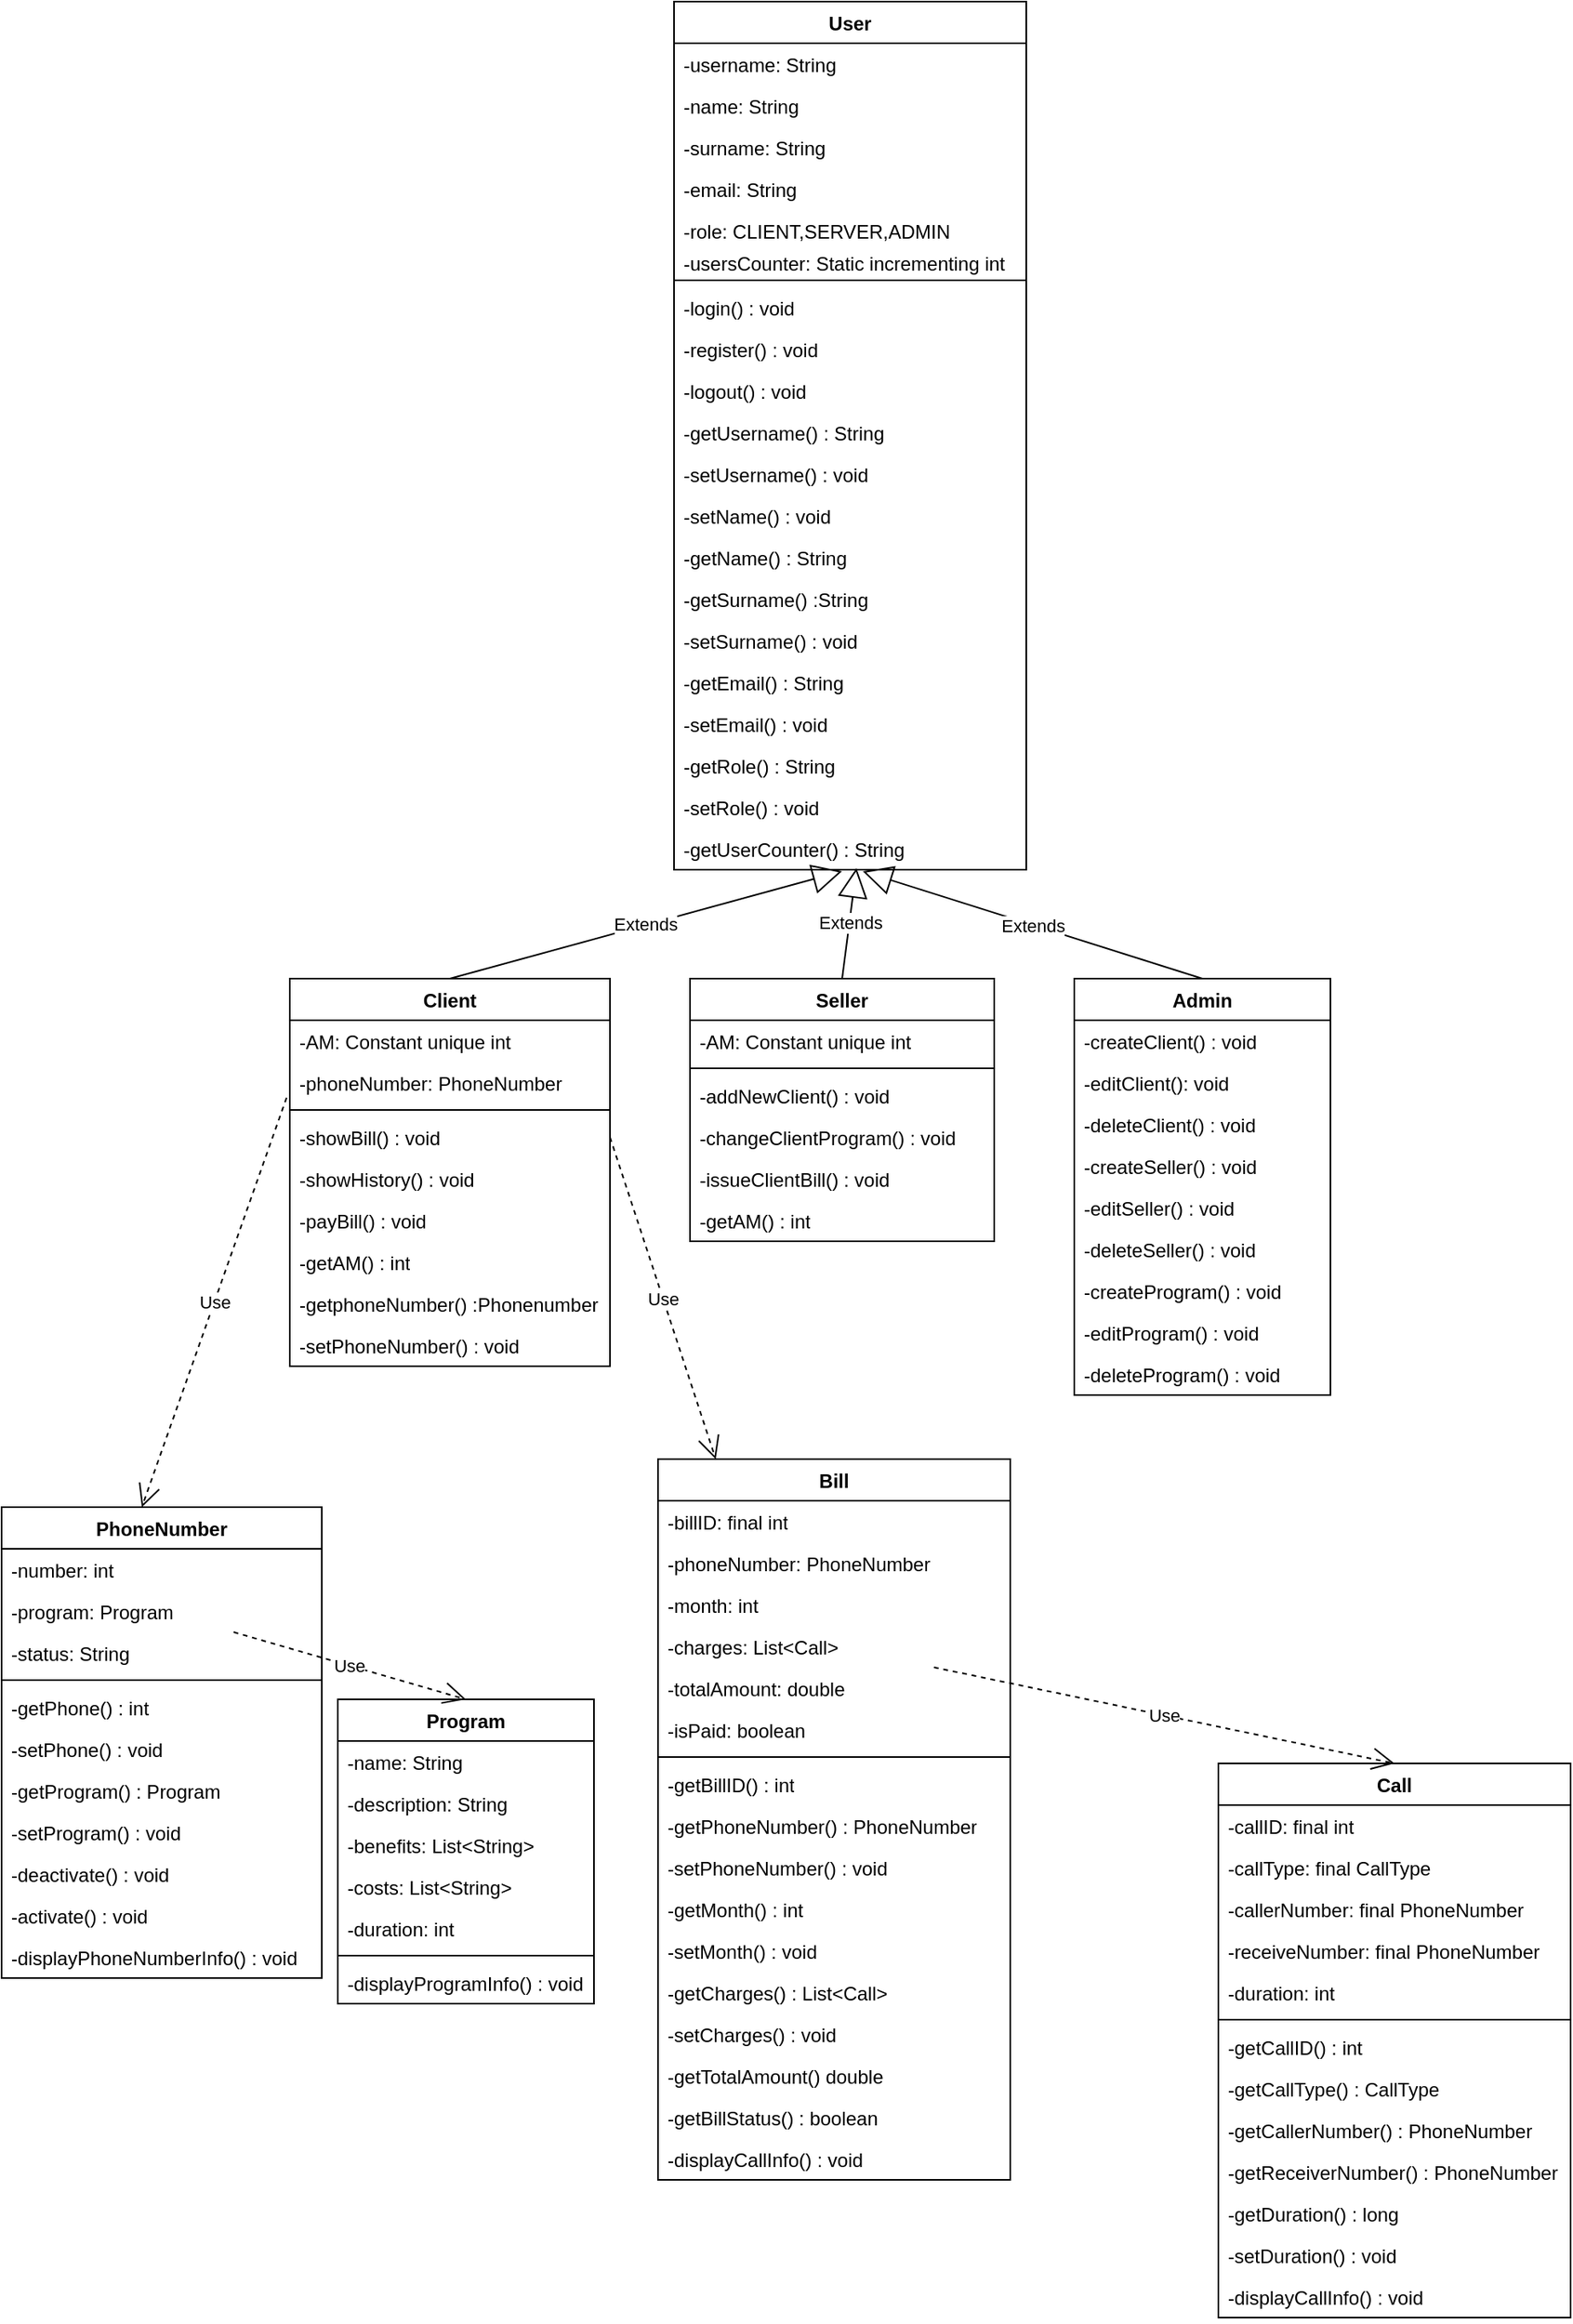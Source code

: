 <mxfile version="24.2.8" type="device">
  <diagram name="Page-1" id="w2Y6nHCrP-Rb7ZuRkR4-">
    <mxGraphModel dx="3059" dy="995" grid="1" gridSize="10" guides="1" tooltips="1" connect="1" arrows="1" fold="1" page="1" pageScale="1" pageWidth="827" pageHeight="1169" math="0" shadow="0">
      <root>
        <mxCell id="0" />
        <mxCell id="1" parent="0" />
        <mxCell id="6Tl3ocleixHb2jHPdsGk-1" value="User" style="swimlane;fontStyle=1;align=center;verticalAlign=top;childLayout=stackLayout;horizontal=1;startSize=26;horizontalStack=0;resizeParent=1;resizeParentMax=0;resizeLast=0;collapsible=1;marginBottom=0;whiteSpace=wrap;html=1;" parent="1" vertex="1">
          <mxGeometry x="110" y="60" width="220" height="542" as="geometry" />
        </mxCell>
        <mxCell id="6Tl3ocleixHb2jHPdsGk-6" value="-username: String" style="text;strokeColor=none;fillColor=none;align=left;verticalAlign=top;spacingLeft=4;spacingRight=4;overflow=hidden;rotatable=0;points=[[0,0.5],[1,0.5]];portConstraint=eastwest;whiteSpace=wrap;html=1;" parent="6Tl3ocleixHb2jHPdsGk-1" vertex="1">
          <mxGeometry y="26" width="220" height="26" as="geometry" />
        </mxCell>
        <mxCell id="6Tl3ocleixHb2jHPdsGk-5" value="-name: String&lt;span style=&quot;white-space: pre;&quot;&gt;&#x9;&lt;/span&gt;" style="text;strokeColor=none;fillColor=none;align=left;verticalAlign=top;spacingLeft=4;spacingRight=4;overflow=hidden;rotatable=0;points=[[0,0.5],[1,0.5]];portConstraint=eastwest;whiteSpace=wrap;html=1;" parent="6Tl3ocleixHb2jHPdsGk-1" vertex="1">
          <mxGeometry y="52" width="220" height="26" as="geometry" />
        </mxCell>
        <mxCell id="6Tl3ocleixHb2jHPdsGk-9" value="-surname: String" style="text;strokeColor=none;fillColor=none;align=left;verticalAlign=top;spacingLeft=4;spacingRight=4;overflow=hidden;rotatable=0;points=[[0,0.5],[1,0.5]];portConstraint=eastwest;whiteSpace=wrap;html=1;" parent="6Tl3ocleixHb2jHPdsGk-1" vertex="1">
          <mxGeometry y="78" width="220" height="26" as="geometry" />
        </mxCell>
        <mxCell id="6Tl3ocleixHb2jHPdsGk-8" value="-email: String" style="text;strokeColor=none;fillColor=none;align=left;verticalAlign=top;spacingLeft=4;spacingRight=4;overflow=hidden;rotatable=0;points=[[0,0.5],[1,0.5]];portConstraint=eastwest;whiteSpace=wrap;html=1;" parent="6Tl3ocleixHb2jHPdsGk-1" vertex="1">
          <mxGeometry y="104" width="220" height="26" as="geometry" />
        </mxCell>
        <mxCell id="6Tl3ocleixHb2jHPdsGk-10" value="-role: CLIENT,SERVER,ADMIN" style="text;strokeColor=none;fillColor=none;align=left;verticalAlign=top;spacingLeft=4;spacingRight=4;overflow=hidden;rotatable=0;points=[[0,0.5],[1,0.5]];portConstraint=eastwest;whiteSpace=wrap;html=1;" parent="6Tl3ocleixHb2jHPdsGk-1" vertex="1">
          <mxGeometry y="130" width="220" height="20" as="geometry" />
        </mxCell>
        <mxCell id="6Tl3ocleixHb2jHPdsGk-7" value="-usersCounter: Static incrementing int" style="text;strokeColor=none;fillColor=none;align=left;verticalAlign=top;spacingLeft=4;spacingRight=4;overflow=hidden;rotatable=0;points=[[0,0.5],[1,0.5]];portConstraint=eastwest;whiteSpace=wrap;html=1;" parent="6Tl3ocleixHb2jHPdsGk-1" vertex="1">
          <mxGeometry y="150" width="220" height="20" as="geometry" />
        </mxCell>
        <mxCell id="6Tl3ocleixHb2jHPdsGk-3" value="" style="line;strokeWidth=1;fillColor=none;align=left;verticalAlign=middle;spacingTop=-1;spacingLeft=3;spacingRight=3;rotatable=0;labelPosition=right;points=[];portConstraint=eastwest;strokeColor=inherit;" parent="6Tl3ocleixHb2jHPdsGk-1" vertex="1">
          <mxGeometry y="170" width="220" height="8" as="geometry" />
        </mxCell>
        <mxCell id="6Tl3ocleixHb2jHPdsGk-4" value="-login() : void" style="text;strokeColor=none;fillColor=none;align=left;verticalAlign=top;spacingLeft=4;spacingRight=4;overflow=hidden;rotatable=0;points=[[0,0.5],[1,0.5]];portConstraint=eastwest;whiteSpace=wrap;html=1;" parent="6Tl3ocleixHb2jHPdsGk-1" vertex="1">
          <mxGeometry y="178" width="220" height="26" as="geometry" />
        </mxCell>
        <mxCell id="6Tl3ocleixHb2jHPdsGk-11" value="-register() : void" style="text;strokeColor=none;fillColor=none;align=left;verticalAlign=top;spacingLeft=4;spacingRight=4;overflow=hidden;rotatable=0;points=[[0,0.5],[1,0.5]];portConstraint=eastwest;whiteSpace=wrap;html=1;" parent="6Tl3ocleixHb2jHPdsGk-1" vertex="1">
          <mxGeometry y="204" width="220" height="26" as="geometry" />
        </mxCell>
        <mxCell id="6Tl3ocleixHb2jHPdsGk-14" value="-logout()&amp;nbsp;: void" style="text;strokeColor=none;fillColor=none;align=left;verticalAlign=top;spacingLeft=4;spacingRight=4;overflow=hidden;rotatable=0;points=[[0,0.5],[1,0.5]];portConstraint=eastwest;whiteSpace=wrap;html=1;" parent="6Tl3ocleixHb2jHPdsGk-1" vertex="1">
          <mxGeometry y="230" width="220" height="26" as="geometry" />
        </mxCell>
        <mxCell id="6Tl3ocleixHb2jHPdsGk-15" value="-getUsername() : String" style="text;strokeColor=none;fillColor=none;align=left;verticalAlign=top;spacingLeft=4;spacingRight=4;overflow=hidden;rotatable=0;points=[[0,0.5],[1,0.5]];portConstraint=eastwest;whiteSpace=wrap;html=1;" parent="6Tl3ocleixHb2jHPdsGk-1" vertex="1">
          <mxGeometry y="256" width="220" height="26" as="geometry" />
        </mxCell>
        <mxCell id="6Tl3ocleixHb2jHPdsGk-20" value="-setUsername()&amp;nbsp;: void" style="text;strokeColor=none;fillColor=none;align=left;verticalAlign=top;spacingLeft=4;spacingRight=4;overflow=hidden;rotatable=0;points=[[0,0.5],[1,0.5]];portConstraint=eastwest;whiteSpace=wrap;html=1;" parent="6Tl3ocleixHb2jHPdsGk-1" vertex="1">
          <mxGeometry y="282" width="220" height="26" as="geometry" />
        </mxCell>
        <mxCell id="6Tl3ocleixHb2jHPdsGk-21" value="-setName()&amp;nbsp;: void" style="text;strokeColor=none;fillColor=none;align=left;verticalAlign=top;spacingLeft=4;spacingRight=4;overflow=hidden;rotatable=0;points=[[0,0.5],[1,0.5]];portConstraint=eastwest;whiteSpace=wrap;html=1;" parent="6Tl3ocleixHb2jHPdsGk-1" vertex="1">
          <mxGeometry y="308" width="220" height="26" as="geometry" />
        </mxCell>
        <mxCell id="6Tl3ocleixHb2jHPdsGk-22" value="-getName() : String" style="text;strokeColor=none;fillColor=none;align=left;verticalAlign=top;spacingLeft=4;spacingRight=4;overflow=hidden;rotatable=0;points=[[0,0.5],[1,0.5]];portConstraint=eastwest;whiteSpace=wrap;html=1;" parent="6Tl3ocleixHb2jHPdsGk-1" vertex="1">
          <mxGeometry y="334" width="220" height="26" as="geometry" />
        </mxCell>
        <mxCell id="6Tl3ocleixHb2jHPdsGk-19" value="-getSurname() :String" style="text;strokeColor=none;fillColor=none;align=left;verticalAlign=top;spacingLeft=4;spacingRight=4;overflow=hidden;rotatable=0;points=[[0,0.5],[1,0.5]];portConstraint=eastwest;whiteSpace=wrap;html=1;" parent="6Tl3ocleixHb2jHPdsGk-1" vertex="1">
          <mxGeometry y="360" width="220" height="26" as="geometry" />
        </mxCell>
        <mxCell id="6Tl3ocleixHb2jHPdsGk-17" value="-setSurname()&amp;nbsp;: void" style="text;strokeColor=none;fillColor=none;align=left;verticalAlign=top;spacingLeft=4;spacingRight=4;overflow=hidden;rotatable=0;points=[[0,0.5],[1,0.5]];portConstraint=eastwest;whiteSpace=wrap;html=1;" parent="6Tl3ocleixHb2jHPdsGk-1" vertex="1">
          <mxGeometry y="386" width="220" height="26" as="geometry" />
        </mxCell>
        <mxCell id="6Tl3ocleixHb2jHPdsGk-18" value="-getEmail() : String" style="text;strokeColor=none;fillColor=none;align=left;verticalAlign=top;spacingLeft=4;spacingRight=4;overflow=hidden;rotatable=0;points=[[0,0.5],[1,0.5]];portConstraint=eastwest;whiteSpace=wrap;html=1;" parent="6Tl3ocleixHb2jHPdsGk-1" vertex="1">
          <mxGeometry y="412" width="220" height="26" as="geometry" />
        </mxCell>
        <mxCell id="6Tl3ocleixHb2jHPdsGk-16" value="-setEmail()&amp;nbsp;: void" style="text;strokeColor=none;fillColor=none;align=left;verticalAlign=top;spacingLeft=4;spacingRight=4;overflow=hidden;rotatable=0;points=[[0,0.5],[1,0.5]];portConstraint=eastwest;whiteSpace=wrap;html=1;" parent="6Tl3ocleixHb2jHPdsGk-1" vertex="1">
          <mxGeometry y="438" width="220" height="26" as="geometry" />
        </mxCell>
        <mxCell id="6Tl3ocleixHb2jHPdsGk-12" value="-getRole() : String" style="text;strokeColor=none;fillColor=none;align=left;verticalAlign=top;spacingLeft=4;spacingRight=4;overflow=hidden;rotatable=0;points=[[0,0.5],[1,0.5]];portConstraint=eastwest;whiteSpace=wrap;html=1;" parent="6Tl3ocleixHb2jHPdsGk-1" vertex="1">
          <mxGeometry y="464" width="220" height="26" as="geometry" />
        </mxCell>
        <mxCell id="6Tl3ocleixHb2jHPdsGk-23" value="-setRole()&amp;nbsp;: void" style="text;strokeColor=none;fillColor=none;align=left;verticalAlign=top;spacingLeft=4;spacingRight=4;overflow=hidden;rotatable=0;points=[[0,0.5],[1,0.5]];portConstraint=eastwest;whiteSpace=wrap;html=1;" parent="6Tl3ocleixHb2jHPdsGk-1" vertex="1">
          <mxGeometry y="490" width="220" height="26" as="geometry" />
        </mxCell>
        <mxCell id="6Tl3ocleixHb2jHPdsGk-24" value="-getUserCounter() : String" style="text;strokeColor=none;fillColor=none;align=left;verticalAlign=top;spacingLeft=4;spacingRight=4;overflow=hidden;rotatable=0;points=[[0,0.5],[1,0.5]];portConstraint=eastwest;whiteSpace=wrap;html=1;" parent="6Tl3ocleixHb2jHPdsGk-1" vertex="1">
          <mxGeometry y="516" width="220" height="26" as="geometry" />
        </mxCell>
        <mxCell id="6Tl3ocleixHb2jHPdsGk-28" value="Client" style="swimlane;fontStyle=1;align=center;verticalAlign=top;childLayout=stackLayout;horizontal=1;startSize=26;horizontalStack=0;resizeParent=1;resizeParentMax=0;resizeLast=0;collapsible=1;marginBottom=0;whiteSpace=wrap;html=1;" parent="1" vertex="1">
          <mxGeometry x="-130" y="670" width="200" height="242" as="geometry" />
        </mxCell>
        <mxCell id="6Tl3ocleixHb2jHPdsGk-29" value="-AM: Constant unique int" style="text;strokeColor=none;fillColor=none;align=left;verticalAlign=top;spacingLeft=4;spacingRight=4;overflow=hidden;rotatable=0;points=[[0,0.5],[1,0.5]];portConstraint=eastwest;whiteSpace=wrap;html=1;" parent="6Tl3ocleixHb2jHPdsGk-28" vertex="1">
          <mxGeometry y="26" width="200" height="26" as="geometry" />
        </mxCell>
        <mxCell id="6Tl3ocleixHb2jHPdsGk-32" value="-phoneNumber: PhoneNumber" style="text;strokeColor=none;fillColor=none;align=left;verticalAlign=top;spacingLeft=4;spacingRight=4;overflow=hidden;rotatable=0;points=[[0,0.5],[1,0.5]];portConstraint=eastwest;whiteSpace=wrap;html=1;" parent="6Tl3ocleixHb2jHPdsGk-28" vertex="1">
          <mxGeometry y="52" width="200" height="26" as="geometry" />
        </mxCell>
        <mxCell id="6Tl3ocleixHb2jHPdsGk-30" value="" style="line;strokeWidth=1;fillColor=none;align=left;verticalAlign=middle;spacingTop=-1;spacingLeft=3;spacingRight=3;rotatable=0;labelPosition=right;points=[];portConstraint=eastwest;strokeColor=inherit;" parent="6Tl3ocleixHb2jHPdsGk-28" vertex="1">
          <mxGeometry y="78" width="200" height="8" as="geometry" />
        </mxCell>
        <mxCell id="6Tl3ocleixHb2jHPdsGk-31" value="-showBill()&amp;nbsp;: void" style="text;strokeColor=none;fillColor=none;align=left;verticalAlign=top;spacingLeft=4;spacingRight=4;overflow=hidden;rotatable=0;points=[[0,0.5],[1,0.5]];portConstraint=eastwest;whiteSpace=wrap;html=1;" parent="6Tl3ocleixHb2jHPdsGk-28" vertex="1">
          <mxGeometry y="86" width="200" height="26" as="geometry" />
        </mxCell>
        <mxCell id="6Tl3ocleixHb2jHPdsGk-34" value="-showHistory()&amp;nbsp;: void" style="text;strokeColor=none;fillColor=none;align=left;verticalAlign=top;spacingLeft=4;spacingRight=4;overflow=hidden;rotatable=0;points=[[0,0.5],[1,0.5]];portConstraint=eastwest;whiteSpace=wrap;html=1;" parent="6Tl3ocleixHb2jHPdsGk-28" vertex="1">
          <mxGeometry y="112" width="200" height="26" as="geometry" />
        </mxCell>
        <mxCell id="6Tl3ocleixHb2jHPdsGk-35" value="-payBill()&amp;nbsp;: void" style="text;strokeColor=none;fillColor=none;align=left;verticalAlign=top;spacingLeft=4;spacingRight=4;overflow=hidden;rotatable=0;points=[[0,0.5],[1,0.5]];portConstraint=eastwest;whiteSpace=wrap;html=1;" parent="6Tl3ocleixHb2jHPdsGk-28" vertex="1">
          <mxGeometry y="138" width="200" height="26" as="geometry" />
        </mxCell>
        <mxCell id="6Tl3ocleixHb2jHPdsGk-36" value="-getAM() : int" style="text;strokeColor=none;fillColor=none;align=left;verticalAlign=top;spacingLeft=4;spacingRight=4;overflow=hidden;rotatable=0;points=[[0,0.5],[1,0.5]];portConstraint=eastwest;whiteSpace=wrap;html=1;" parent="6Tl3ocleixHb2jHPdsGk-28" vertex="1">
          <mxGeometry y="164" width="200" height="26" as="geometry" />
        </mxCell>
        <mxCell id="6Tl3ocleixHb2jHPdsGk-37" value="-getphoneNumber() :Phonenumber" style="text;strokeColor=none;fillColor=none;align=left;verticalAlign=top;spacingLeft=4;spacingRight=4;overflow=hidden;rotatable=0;points=[[0,0.5],[1,0.5]];portConstraint=eastwest;whiteSpace=wrap;html=1;" parent="6Tl3ocleixHb2jHPdsGk-28" vertex="1">
          <mxGeometry y="190" width="200" height="26" as="geometry" />
        </mxCell>
        <mxCell id="6Tl3ocleixHb2jHPdsGk-38" value="-setPhoneNumber()&amp;nbsp;: void" style="text;strokeColor=none;fillColor=none;align=left;verticalAlign=top;spacingLeft=4;spacingRight=4;overflow=hidden;rotatable=0;points=[[0,0.5],[1,0.5]];portConstraint=eastwest;whiteSpace=wrap;html=1;" parent="6Tl3ocleixHb2jHPdsGk-28" vertex="1">
          <mxGeometry y="216" width="200" height="26" as="geometry" />
        </mxCell>
        <mxCell id="6Tl3ocleixHb2jHPdsGk-39" value="Seller" style="swimlane;fontStyle=1;align=center;verticalAlign=top;childLayout=stackLayout;horizontal=1;startSize=26;horizontalStack=0;resizeParent=1;resizeParentMax=0;resizeLast=0;collapsible=1;marginBottom=0;whiteSpace=wrap;html=1;" parent="1" vertex="1">
          <mxGeometry x="120" y="670" width="190" height="164" as="geometry" />
        </mxCell>
        <mxCell id="6Tl3ocleixHb2jHPdsGk-40" value="-AM: Constant unique int" style="text;strokeColor=none;fillColor=none;align=left;verticalAlign=top;spacingLeft=4;spacingRight=4;overflow=hidden;rotatable=0;points=[[0,0.5],[1,0.5]];portConstraint=eastwest;whiteSpace=wrap;html=1;" parent="6Tl3ocleixHb2jHPdsGk-39" vertex="1">
          <mxGeometry y="26" width="190" height="26" as="geometry" />
        </mxCell>
        <mxCell id="6Tl3ocleixHb2jHPdsGk-41" value="" style="line;strokeWidth=1;fillColor=none;align=left;verticalAlign=middle;spacingTop=-1;spacingLeft=3;spacingRight=3;rotatable=0;labelPosition=right;points=[];portConstraint=eastwest;strokeColor=inherit;" parent="6Tl3ocleixHb2jHPdsGk-39" vertex="1">
          <mxGeometry y="52" width="190" height="8" as="geometry" />
        </mxCell>
        <mxCell id="6Tl3ocleixHb2jHPdsGk-42" value="-addNewClient()&amp;nbsp;: void" style="text;strokeColor=none;fillColor=none;align=left;verticalAlign=top;spacingLeft=4;spacingRight=4;overflow=hidden;rotatable=0;points=[[0,0.5],[1,0.5]];portConstraint=eastwest;whiteSpace=wrap;html=1;" parent="6Tl3ocleixHb2jHPdsGk-39" vertex="1">
          <mxGeometry y="60" width="190" height="26" as="geometry" />
        </mxCell>
        <mxCell id="6Tl3ocleixHb2jHPdsGk-45" value="-changeClientProgram()&amp;nbsp;: void" style="text;strokeColor=none;fillColor=none;align=left;verticalAlign=top;spacingLeft=4;spacingRight=4;overflow=hidden;rotatable=0;points=[[0,0.5],[1,0.5]];portConstraint=eastwest;whiteSpace=wrap;html=1;" parent="6Tl3ocleixHb2jHPdsGk-39" vertex="1">
          <mxGeometry y="86" width="190" height="26" as="geometry" />
        </mxCell>
        <mxCell id="6Tl3ocleixHb2jHPdsGk-46" value="-issueClientBill()&amp;nbsp;: void" style="text;strokeColor=none;fillColor=none;align=left;verticalAlign=top;spacingLeft=4;spacingRight=4;overflow=hidden;rotatable=0;points=[[0,0.5],[1,0.5]];portConstraint=eastwest;whiteSpace=wrap;html=1;" parent="6Tl3ocleixHb2jHPdsGk-39" vertex="1">
          <mxGeometry y="112" width="190" height="26" as="geometry" />
        </mxCell>
        <mxCell id="6Tl3ocleixHb2jHPdsGk-47" value="-getAM() : int" style="text;strokeColor=none;fillColor=none;align=left;verticalAlign=top;spacingLeft=4;spacingRight=4;overflow=hidden;rotatable=0;points=[[0,0.5],[1,0.5]];portConstraint=eastwest;whiteSpace=wrap;html=1;" parent="6Tl3ocleixHb2jHPdsGk-39" vertex="1">
          <mxGeometry y="138" width="190" height="26" as="geometry" />
        </mxCell>
        <mxCell id="6Tl3ocleixHb2jHPdsGk-48" value="Admin" style="swimlane;fontStyle=1;align=center;verticalAlign=top;childLayout=stackLayout;horizontal=1;startSize=26;horizontalStack=0;resizeParent=1;resizeParentMax=0;resizeLast=0;collapsible=1;marginBottom=0;whiteSpace=wrap;html=1;" parent="1" vertex="1">
          <mxGeometry x="360" y="670" width="160" height="260" as="geometry" />
        </mxCell>
        <mxCell id="6Tl3ocleixHb2jHPdsGk-51" value="-createClient()&amp;nbsp;: void" style="text;strokeColor=none;fillColor=none;align=left;verticalAlign=top;spacingLeft=4;spacingRight=4;overflow=hidden;rotatable=0;points=[[0,0.5],[1,0.5]];portConstraint=eastwest;whiteSpace=wrap;html=1;" parent="6Tl3ocleixHb2jHPdsGk-48" vertex="1">
          <mxGeometry y="26" width="160" height="26" as="geometry" />
        </mxCell>
        <mxCell id="6Tl3ocleixHb2jHPdsGk-53" value="-editClient(): void" style="text;strokeColor=none;fillColor=none;align=left;verticalAlign=top;spacingLeft=4;spacingRight=4;overflow=hidden;rotatable=0;points=[[0,0.5],[1,0.5]];portConstraint=eastwest;whiteSpace=wrap;html=1;" parent="6Tl3ocleixHb2jHPdsGk-48" vertex="1">
          <mxGeometry y="52" width="160" height="26" as="geometry" />
        </mxCell>
        <mxCell id="6Tl3ocleixHb2jHPdsGk-54" value="-deleteClient()&amp;nbsp;: void" style="text;strokeColor=none;fillColor=none;align=left;verticalAlign=top;spacingLeft=4;spacingRight=4;overflow=hidden;rotatable=0;points=[[0,0.5],[1,0.5]];portConstraint=eastwest;whiteSpace=wrap;html=1;" parent="6Tl3ocleixHb2jHPdsGk-48" vertex="1">
          <mxGeometry y="78" width="160" height="26" as="geometry" />
        </mxCell>
        <mxCell id="6Tl3ocleixHb2jHPdsGk-55" value="-createSeller()&amp;nbsp;: void" style="text;strokeColor=none;fillColor=none;align=left;verticalAlign=top;spacingLeft=4;spacingRight=4;overflow=hidden;rotatable=0;points=[[0,0.5],[1,0.5]];portConstraint=eastwest;whiteSpace=wrap;html=1;" parent="6Tl3ocleixHb2jHPdsGk-48" vertex="1">
          <mxGeometry y="104" width="160" height="26" as="geometry" />
        </mxCell>
        <mxCell id="6Tl3ocleixHb2jHPdsGk-56" value="-editSeller()&amp;nbsp;: void" style="text;strokeColor=none;fillColor=none;align=left;verticalAlign=top;spacingLeft=4;spacingRight=4;overflow=hidden;rotatable=0;points=[[0,0.5],[1,0.5]];portConstraint=eastwest;whiteSpace=wrap;html=1;" parent="6Tl3ocleixHb2jHPdsGk-48" vertex="1">
          <mxGeometry y="130" width="160" height="26" as="geometry" />
        </mxCell>
        <mxCell id="6Tl3ocleixHb2jHPdsGk-57" value="-deleteSeller()&amp;nbsp;: void" style="text;strokeColor=none;fillColor=none;align=left;verticalAlign=top;spacingLeft=4;spacingRight=4;overflow=hidden;rotatable=0;points=[[0,0.5],[1,0.5]];portConstraint=eastwest;whiteSpace=wrap;html=1;" parent="6Tl3ocleixHb2jHPdsGk-48" vertex="1">
          <mxGeometry y="156" width="160" height="26" as="geometry" />
        </mxCell>
        <mxCell id="6Tl3ocleixHb2jHPdsGk-58" value="-createProgram()&amp;nbsp;: void" style="text;strokeColor=none;fillColor=none;align=left;verticalAlign=top;spacingLeft=4;spacingRight=4;overflow=hidden;rotatable=0;points=[[0,0.5],[1,0.5]];portConstraint=eastwest;whiteSpace=wrap;html=1;" parent="6Tl3ocleixHb2jHPdsGk-48" vertex="1">
          <mxGeometry y="182" width="160" height="26" as="geometry" />
        </mxCell>
        <mxCell id="6Tl3ocleixHb2jHPdsGk-59" value="-editProgram()&amp;nbsp;: void" style="text;strokeColor=none;fillColor=none;align=left;verticalAlign=top;spacingLeft=4;spacingRight=4;overflow=hidden;rotatable=0;points=[[0,0.5],[1,0.5]];portConstraint=eastwest;whiteSpace=wrap;html=1;" parent="6Tl3ocleixHb2jHPdsGk-48" vertex="1">
          <mxGeometry y="208" width="160" height="26" as="geometry" />
        </mxCell>
        <mxCell id="6Tl3ocleixHb2jHPdsGk-60" value="-deleteProgram()&amp;nbsp;: void" style="text;strokeColor=none;fillColor=none;align=left;verticalAlign=top;spacingLeft=4;spacingRight=4;overflow=hidden;rotatable=0;points=[[0,0.5],[1,0.5]];portConstraint=eastwest;whiteSpace=wrap;html=1;" parent="6Tl3ocleixHb2jHPdsGk-48" vertex="1">
          <mxGeometry y="234" width="160" height="26" as="geometry" />
        </mxCell>
        <mxCell id="6Tl3ocleixHb2jHPdsGk-61" value="PhoneNumber" style="swimlane;fontStyle=1;align=center;verticalAlign=top;childLayout=stackLayout;horizontal=1;startSize=26;horizontalStack=0;resizeParent=1;resizeParentMax=0;resizeLast=0;collapsible=1;marginBottom=0;whiteSpace=wrap;html=1;" parent="1" vertex="1">
          <mxGeometry x="-310" y="1000" width="200" height="294" as="geometry" />
        </mxCell>
        <mxCell id="6Tl3ocleixHb2jHPdsGk-62" value="-number: int" style="text;strokeColor=none;fillColor=none;align=left;verticalAlign=top;spacingLeft=4;spacingRight=4;overflow=hidden;rotatable=0;points=[[0,0.5],[1,0.5]];portConstraint=eastwest;whiteSpace=wrap;html=1;" parent="6Tl3ocleixHb2jHPdsGk-61" vertex="1">
          <mxGeometry y="26" width="200" height="26" as="geometry" />
        </mxCell>
        <mxCell id="6Tl3ocleixHb2jHPdsGk-75" value="-program: Program" style="text;strokeColor=none;fillColor=none;align=left;verticalAlign=top;spacingLeft=4;spacingRight=4;overflow=hidden;rotatable=0;points=[[0,0.5],[1,0.5]];portConstraint=eastwest;whiteSpace=wrap;html=1;" parent="6Tl3ocleixHb2jHPdsGk-61" vertex="1">
          <mxGeometry y="52" width="200" height="26" as="geometry" />
        </mxCell>
        <mxCell id="6Tl3ocleixHb2jHPdsGk-76" value="-status: String" style="text;strokeColor=none;fillColor=none;align=left;verticalAlign=top;spacingLeft=4;spacingRight=4;overflow=hidden;rotatable=0;points=[[0,0.5],[1,0.5]];portConstraint=eastwest;whiteSpace=wrap;html=1;" parent="6Tl3ocleixHb2jHPdsGk-61" vertex="1">
          <mxGeometry y="78" width="200" height="26" as="geometry" />
        </mxCell>
        <mxCell id="6Tl3ocleixHb2jHPdsGk-63" value="" style="line;strokeWidth=1;fillColor=none;align=left;verticalAlign=middle;spacingTop=-1;spacingLeft=3;spacingRight=3;rotatable=0;labelPosition=right;points=[];portConstraint=eastwest;strokeColor=inherit;" parent="6Tl3ocleixHb2jHPdsGk-61" vertex="1">
          <mxGeometry y="104" width="200" height="8" as="geometry" />
        </mxCell>
        <mxCell id="6Tl3ocleixHb2jHPdsGk-64" value="-getPhone() : int" style="text;strokeColor=none;fillColor=none;align=left;verticalAlign=top;spacingLeft=4;spacingRight=4;overflow=hidden;rotatable=0;points=[[0,0.5],[1,0.5]];portConstraint=eastwest;whiteSpace=wrap;html=1;" parent="6Tl3ocleixHb2jHPdsGk-61" vertex="1">
          <mxGeometry y="112" width="200" height="26" as="geometry" />
        </mxCell>
        <mxCell id="6Tl3ocleixHb2jHPdsGk-77" value="-setPhone()&amp;nbsp;: void" style="text;strokeColor=none;fillColor=none;align=left;verticalAlign=top;spacingLeft=4;spacingRight=4;overflow=hidden;rotatable=0;points=[[0,0.5],[1,0.5]];portConstraint=eastwest;whiteSpace=wrap;html=1;" parent="6Tl3ocleixHb2jHPdsGk-61" vertex="1">
          <mxGeometry y="138" width="200" height="26" as="geometry" />
        </mxCell>
        <mxCell id="6Tl3ocleixHb2jHPdsGk-78" value="-getProgram() : Program" style="text;strokeColor=none;fillColor=none;align=left;verticalAlign=top;spacingLeft=4;spacingRight=4;overflow=hidden;rotatable=0;points=[[0,0.5],[1,0.5]];portConstraint=eastwest;whiteSpace=wrap;html=1;" parent="6Tl3ocleixHb2jHPdsGk-61" vertex="1">
          <mxGeometry y="164" width="200" height="26" as="geometry" />
        </mxCell>
        <mxCell id="6Tl3ocleixHb2jHPdsGk-79" value="-setProgram()&amp;nbsp;: void" style="text;strokeColor=none;fillColor=none;align=left;verticalAlign=top;spacingLeft=4;spacingRight=4;overflow=hidden;rotatable=0;points=[[0,0.5],[1,0.5]];portConstraint=eastwest;whiteSpace=wrap;html=1;" parent="6Tl3ocleixHb2jHPdsGk-61" vertex="1">
          <mxGeometry y="190" width="200" height="26" as="geometry" />
        </mxCell>
        <mxCell id="6Tl3ocleixHb2jHPdsGk-80" value="-deactivate()&amp;nbsp;: void" style="text;strokeColor=none;fillColor=none;align=left;verticalAlign=top;spacingLeft=4;spacingRight=4;overflow=hidden;rotatable=0;points=[[0,0.5],[1,0.5]];portConstraint=eastwest;whiteSpace=wrap;html=1;" parent="6Tl3ocleixHb2jHPdsGk-61" vertex="1">
          <mxGeometry y="216" width="200" height="26" as="geometry" />
        </mxCell>
        <mxCell id="6Tl3ocleixHb2jHPdsGk-81" value="-activate()&amp;nbsp;: void" style="text;strokeColor=none;fillColor=none;align=left;verticalAlign=top;spacingLeft=4;spacingRight=4;overflow=hidden;rotatable=0;points=[[0,0.5],[1,0.5]];portConstraint=eastwest;whiteSpace=wrap;html=1;" parent="6Tl3ocleixHb2jHPdsGk-61" vertex="1">
          <mxGeometry y="242" width="200" height="26" as="geometry" />
        </mxCell>
        <mxCell id="6Tl3ocleixHb2jHPdsGk-82" value="-displayPhoneNumberInfo()&amp;nbsp;: void" style="text;strokeColor=none;fillColor=none;align=left;verticalAlign=top;spacingLeft=4;spacingRight=4;overflow=hidden;rotatable=0;points=[[0,0.5],[1,0.5]];portConstraint=eastwest;whiteSpace=wrap;html=1;" parent="6Tl3ocleixHb2jHPdsGk-61" vertex="1">
          <mxGeometry y="268" width="200" height="26" as="geometry" />
        </mxCell>
        <mxCell id="6Tl3ocleixHb2jHPdsGk-65" value="Program" style="swimlane;fontStyle=1;align=center;verticalAlign=top;childLayout=stackLayout;horizontal=1;startSize=26;horizontalStack=0;resizeParent=1;resizeParentMax=0;resizeLast=0;collapsible=1;marginBottom=0;whiteSpace=wrap;html=1;" parent="1" vertex="1">
          <mxGeometry x="-100" y="1120" width="160" height="190" as="geometry" />
        </mxCell>
        <mxCell id="6Tl3ocleixHb2jHPdsGk-66" value="-name: String" style="text;strokeColor=none;fillColor=none;align=left;verticalAlign=top;spacingLeft=4;spacingRight=4;overflow=hidden;rotatable=0;points=[[0,0.5],[1,0.5]];portConstraint=eastwest;whiteSpace=wrap;html=1;" parent="6Tl3ocleixHb2jHPdsGk-65" vertex="1">
          <mxGeometry y="26" width="160" height="26" as="geometry" />
        </mxCell>
        <mxCell id="6Tl3ocleixHb2jHPdsGk-85" value="-description: String" style="text;strokeColor=none;fillColor=none;align=left;verticalAlign=top;spacingLeft=4;spacingRight=4;overflow=hidden;rotatable=0;points=[[0,0.5],[1,0.5]];portConstraint=eastwest;whiteSpace=wrap;html=1;" parent="6Tl3ocleixHb2jHPdsGk-65" vertex="1">
          <mxGeometry y="52" width="160" height="26" as="geometry" />
        </mxCell>
        <mxCell id="6Tl3ocleixHb2jHPdsGk-83" value="-benefits: List&amp;lt;String&amp;gt;" style="text;strokeColor=none;fillColor=none;align=left;verticalAlign=top;spacingLeft=4;spacingRight=4;overflow=hidden;rotatable=0;points=[[0,0.5],[1,0.5]];portConstraint=eastwest;whiteSpace=wrap;html=1;" parent="6Tl3ocleixHb2jHPdsGk-65" vertex="1">
          <mxGeometry y="78" width="160" height="26" as="geometry" />
        </mxCell>
        <mxCell id="6Tl3ocleixHb2jHPdsGk-84" value="-costs: List&amp;lt;String&amp;gt;" style="text;strokeColor=none;fillColor=none;align=left;verticalAlign=top;spacingLeft=4;spacingRight=4;overflow=hidden;rotatable=0;points=[[0,0.5],[1,0.5]];portConstraint=eastwest;whiteSpace=wrap;html=1;" parent="6Tl3ocleixHb2jHPdsGk-65" vertex="1">
          <mxGeometry y="104" width="160" height="26" as="geometry" />
        </mxCell>
        <mxCell id="6Tl3ocleixHb2jHPdsGk-86" value="-duration: int" style="text;strokeColor=none;fillColor=none;align=left;verticalAlign=top;spacingLeft=4;spacingRight=4;overflow=hidden;rotatable=0;points=[[0,0.5],[1,0.5]];portConstraint=eastwest;whiteSpace=wrap;html=1;" parent="6Tl3ocleixHb2jHPdsGk-65" vertex="1">
          <mxGeometry y="130" width="160" height="26" as="geometry" />
        </mxCell>
        <mxCell id="6Tl3ocleixHb2jHPdsGk-67" value="" style="line;strokeWidth=1;fillColor=none;align=left;verticalAlign=middle;spacingTop=-1;spacingLeft=3;spacingRight=3;rotatable=0;labelPosition=right;points=[];portConstraint=eastwest;strokeColor=inherit;" parent="6Tl3ocleixHb2jHPdsGk-65" vertex="1">
          <mxGeometry y="156" width="160" height="8" as="geometry" />
        </mxCell>
        <mxCell id="6Tl3ocleixHb2jHPdsGk-68" value="-displayProgramInfo()&amp;nbsp;: void" style="text;strokeColor=none;fillColor=none;align=left;verticalAlign=top;spacingLeft=4;spacingRight=4;overflow=hidden;rotatable=0;points=[[0,0.5],[1,0.5]];portConstraint=eastwest;whiteSpace=wrap;html=1;" parent="6Tl3ocleixHb2jHPdsGk-65" vertex="1">
          <mxGeometry y="164" width="160" height="26" as="geometry" />
        </mxCell>
        <mxCell id="6Tl3ocleixHb2jHPdsGk-71" value="Call" style="swimlane;fontStyle=1;align=center;verticalAlign=top;childLayout=stackLayout;horizontal=1;startSize=26;horizontalStack=0;resizeParent=1;resizeParentMax=0;resizeLast=0;collapsible=1;marginBottom=0;whiteSpace=wrap;html=1;" parent="1" vertex="1">
          <mxGeometry x="450" y="1160" width="220" height="346" as="geometry" />
        </mxCell>
        <mxCell id="6Tl3ocleixHb2jHPdsGk-72" value="-callID: final int" style="text;strokeColor=none;fillColor=none;align=left;verticalAlign=top;spacingLeft=4;spacingRight=4;overflow=hidden;rotatable=0;points=[[0,0.5],[1,0.5]];portConstraint=eastwest;whiteSpace=wrap;html=1;" parent="6Tl3ocleixHb2jHPdsGk-71" vertex="1">
          <mxGeometry y="26" width="220" height="26" as="geometry" />
        </mxCell>
        <mxCell id="6Tl3ocleixHb2jHPdsGk-94" value="-callType: final CallType" style="text;strokeColor=none;fillColor=none;align=left;verticalAlign=top;spacingLeft=4;spacingRight=4;overflow=hidden;rotatable=0;points=[[0,0.5],[1,0.5]];portConstraint=eastwest;whiteSpace=wrap;html=1;" parent="6Tl3ocleixHb2jHPdsGk-71" vertex="1">
          <mxGeometry y="52" width="220" height="26" as="geometry" />
        </mxCell>
        <mxCell id="6Tl3ocleixHb2jHPdsGk-92" value="-callerNumber: final PhoneNumber" style="text;strokeColor=none;fillColor=none;align=left;verticalAlign=top;spacingLeft=4;spacingRight=4;overflow=hidden;rotatable=0;points=[[0,0.5],[1,0.5]];portConstraint=eastwest;whiteSpace=wrap;html=1;" parent="6Tl3ocleixHb2jHPdsGk-71" vertex="1">
          <mxGeometry y="78" width="220" height="26" as="geometry" />
        </mxCell>
        <mxCell id="6Tl3ocleixHb2jHPdsGk-89" value="-receiveNumber: final PhoneNumber" style="text;strokeColor=none;fillColor=none;align=left;verticalAlign=top;spacingLeft=4;spacingRight=4;overflow=hidden;rotatable=0;points=[[0,0.5],[1,0.5]];portConstraint=eastwest;whiteSpace=wrap;html=1;" parent="6Tl3ocleixHb2jHPdsGk-71" vertex="1">
          <mxGeometry y="104" width="220" height="26" as="geometry" />
        </mxCell>
        <mxCell id="6Tl3ocleixHb2jHPdsGk-93" value="-duration: int" style="text;strokeColor=none;fillColor=none;align=left;verticalAlign=top;spacingLeft=4;spacingRight=4;overflow=hidden;rotatable=0;points=[[0,0.5],[1,0.5]];portConstraint=eastwest;whiteSpace=wrap;html=1;" parent="6Tl3ocleixHb2jHPdsGk-71" vertex="1">
          <mxGeometry y="130" width="220" height="26" as="geometry" />
        </mxCell>
        <mxCell id="6Tl3ocleixHb2jHPdsGk-73" value="" style="line;strokeWidth=1;fillColor=none;align=left;verticalAlign=middle;spacingTop=-1;spacingLeft=3;spacingRight=3;rotatable=0;labelPosition=right;points=[];portConstraint=eastwest;strokeColor=inherit;" parent="6Tl3ocleixHb2jHPdsGk-71" vertex="1">
          <mxGeometry y="156" width="220" height="8" as="geometry" />
        </mxCell>
        <mxCell id="6Tl3ocleixHb2jHPdsGk-74" value="-getCallID() : int" style="text;strokeColor=none;fillColor=none;align=left;verticalAlign=top;spacingLeft=4;spacingRight=4;overflow=hidden;rotatable=0;points=[[0,0.5],[1,0.5]];portConstraint=eastwest;whiteSpace=wrap;html=1;" parent="6Tl3ocleixHb2jHPdsGk-71" vertex="1">
          <mxGeometry y="164" width="220" height="26" as="geometry" />
        </mxCell>
        <mxCell id="6Tl3ocleixHb2jHPdsGk-88" value="-getCallType() : CallType" style="text;strokeColor=none;fillColor=none;align=left;verticalAlign=top;spacingLeft=4;spacingRight=4;overflow=hidden;rotatable=0;points=[[0,0.5],[1,0.5]];portConstraint=eastwest;whiteSpace=wrap;html=1;" parent="6Tl3ocleixHb2jHPdsGk-71" vertex="1">
          <mxGeometry y="190" width="220" height="26" as="geometry" />
        </mxCell>
        <mxCell id="6Tl3ocleixHb2jHPdsGk-90" value="-getCallerNumber() : PhoneNumber" style="text;strokeColor=none;fillColor=none;align=left;verticalAlign=top;spacingLeft=4;spacingRight=4;overflow=hidden;rotatable=0;points=[[0,0.5],[1,0.5]];portConstraint=eastwest;whiteSpace=wrap;html=1;" parent="6Tl3ocleixHb2jHPdsGk-71" vertex="1">
          <mxGeometry y="216" width="220" height="26" as="geometry" />
        </mxCell>
        <mxCell id="6Tl3ocleixHb2jHPdsGk-91" value="-getReceiverNumber() : PhoneNumber" style="text;strokeColor=none;fillColor=none;align=left;verticalAlign=top;spacingLeft=4;spacingRight=4;overflow=hidden;rotatable=0;points=[[0,0.5],[1,0.5]];portConstraint=eastwest;whiteSpace=wrap;html=1;" parent="6Tl3ocleixHb2jHPdsGk-71" vertex="1">
          <mxGeometry y="242" width="220" height="26" as="geometry" />
        </mxCell>
        <mxCell id="6Tl3ocleixHb2jHPdsGk-95" value="-getDuration() : long" style="text;strokeColor=none;fillColor=none;align=left;verticalAlign=top;spacingLeft=4;spacingRight=4;overflow=hidden;rotatable=0;points=[[0,0.5],[1,0.5]];portConstraint=eastwest;whiteSpace=wrap;html=1;" parent="6Tl3ocleixHb2jHPdsGk-71" vertex="1">
          <mxGeometry y="268" width="220" height="26" as="geometry" />
        </mxCell>
        <mxCell id="6Tl3ocleixHb2jHPdsGk-96" value="-setDuration()&amp;nbsp;: void" style="text;strokeColor=none;fillColor=none;align=left;verticalAlign=top;spacingLeft=4;spacingRight=4;overflow=hidden;rotatable=0;points=[[0,0.5],[1,0.5]];portConstraint=eastwest;whiteSpace=wrap;html=1;" parent="6Tl3ocleixHb2jHPdsGk-71" vertex="1">
          <mxGeometry y="294" width="220" height="26" as="geometry" />
        </mxCell>
        <mxCell id="6Tl3ocleixHb2jHPdsGk-97" value="-displayCallInfo()&amp;nbsp;: void" style="text;strokeColor=none;fillColor=none;align=left;verticalAlign=top;spacingLeft=4;spacingRight=4;overflow=hidden;rotatable=0;points=[[0,0.5],[1,0.5]];portConstraint=eastwest;whiteSpace=wrap;html=1;" parent="6Tl3ocleixHb2jHPdsGk-71" vertex="1">
          <mxGeometry y="320" width="220" height="26" as="geometry" />
        </mxCell>
        <mxCell id="6Tl3ocleixHb2jHPdsGk-99" value="Bill" style="swimlane;fontStyle=1;align=center;verticalAlign=top;childLayout=stackLayout;horizontal=1;startSize=26;horizontalStack=0;resizeParent=1;resizeParentMax=0;resizeLast=0;collapsible=1;marginBottom=0;whiteSpace=wrap;html=1;" parent="1" vertex="1">
          <mxGeometry x="100" y="970" width="220" height="450" as="geometry" />
        </mxCell>
        <mxCell id="6Tl3ocleixHb2jHPdsGk-100" value="-billID: final int" style="text;strokeColor=none;fillColor=none;align=left;verticalAlign=top;spacingLeft=4;spacingRight=4;overflow=hidden;rotatable=0;points=[[0,0.5],[1,0.5]];portConstraint=eastwest;whiteSpace=wrap;html=1;" parent="6Tl3ocleixHb2jHPdsGk-99" vertex="1">
          <mxGeometry y="26" width="220" height="26" as="geometry" />
        </mxCell>
        <mxCell id="6Tl3ocleixHb2jHPdsGk-101" value="-phoneNumber: PhoneNumber" style="text;strokeColor=none;fillColor=none;align=left;verticalAlign=top;spacingLeft=4;spacingRight=4;overflow=hidden;rotatable=0;points=[[0,0.5],[1,0.5]];portConstraint=eastwest;whiteSpace=wrap;html=1;" parent="6Tl3ocleixHb2jHPdsGk-99" vertex="1">
          <mxGeometry y="52" width="220" height="26" as="geometry" />
        </mxCell>
        <mxCell id="6Tl3ocleixHb2jHPdsGk-102" value="-month: int" style="text;strokeColor=none;fillColor=none;align=left;verticalAlign=top;spacingLeft=4;spacingRight=4;overflow=hidden;rotatable=0;points=[[0,0.5],[1,0.5]];portConstraint=eastwest;whiteSpace=wrap;html=1;" parent="6Tl3ocleixHb2jHPdsGk-99" vertex="1">
          <mxGeometry y="78" width="220" height="26" as="geometry" />
        </mxCell>
        <mxCell id="6Tl3ocleixHb2jHPdsGk-103" value="-charges: List&amp;lt;Call&amp;gt;" style="text;strokeColor=none;fillColor=none;align=left;verticalAlign=top;spacingLeft=4;spacingRight=4;overflow=hidden;rotatable=0;points=[[0,0.5],[1,0.5]];portConstraint=eastwest;whiteSpace=wrap;html=1;" parent="6Tl3ocleixHb2jHPdsGk-99" vertex="1">
          <mxGeometry y="104" width="220" height="26" as="geometry" />
        </mxCell>
        <mxCell id="6Tl3ocleixHb2jHPdsGk-104" value="-totalAmount: double" style="text;strokeColor=none;fillColor=none;align=left;verticalAlign=top;spacingLeft=4;spacingRight=4;overflow=hidden;rotatable=0;points=[[0,0.5],[1,0.5]];portConstraint=eastwest;whiteSpace=wrap;html=1;" parent="6Tl3ocleixHb2jHPdsGk-99" vertex="1">
          <mxGeometry y="130" width="220" height="26" as="geometry" />
        </mxCell>
        <mxCell id="6Tl3ocleixHb2jHPdsGk-113" value="-isPaid: boolean" style="text;strokeColor=none;fillColor=none;align=left;verticalAlign=top;spacingLeft=4;spacingRight=4;overflow=hidden;rotatable=0;points=[[0,0.5],[1,0.5]];portConstraint=eastwest;whiteSpace=wrap;html=1;" parent="6Tl3ocleixHb2jHPdsGk-99" vertex="1">
          <mxGeometry y="156" width="220" height="26" as="geometry" />
        </mxCell>
        <mxCell id="6Tl3ocleixHb2jHPdsGk-105" value="" style="line;strokeWidth=1;fillColor=none;align=left;verticalAlign=middle;spacingTop=-1;spacingLeft=3;spacingRight=3;rotatable=0;labelPosition=right;points=[];portConstraint=eastwest;strokeColor=inherit;" parent="6Tl3ocleixHb2jHPdsGk-99" vertex="1">
          <mxGeometry y="182" width="220" height="8" as="geometry" />
        </mxCell>
        <mxCell id="6Tl3ocleixHb2jHPdsGk-106" value="-getBillID() : int" style="text;strokeColor=none;fillColor=none;align=left;verticalAlign=top;spacingLeft=4;spacingRight=4;overflow=hidden;rotatable=0;points=[[0,0.5],[1,0.5]];portConstraint=eastwest;whiteSpace=wrap;html=1;" parent="6Tl3ocleixHb2jHPdsGk-99" vertex="1">
          <mxGeometry y="190" width="220" height="26" as="geometry" />
        </mxCell>
        <mxCell id="6Tl3ocleixHb2jHPdsGk-107" value="-getPhoneNumber() : PhoneNumber" style="text;strokeColor=none;fillColor=none;align=left;verticalAlign=top;spacingLeft=4;spacingRight=4;overflow=hidden;rotatable=0;points=[[0,0.5],[1,0.5]];portConstraint=eastwest;whiteSpace=wrap;html=1;" parent="6Tl3ocleixHb2jHPdsGk-99" vertex="1">
          <mxGeometry y="216" width="220" height="26" as="geometry" />
        </mxCell>
        <mxCell id="6Tl3ocleixHb2jHPdsGk-108" value="-setPhoneNumber()&amp;nbsp;: void" style="text;strokeColor=none;fillColor=none;align=left;verticalAlign=top;spacingLeft=4;spacingRight=4;overflow=hidden;rotatable=0;points=[[0,0.5],[1,0.5]];portConstraint=eastwest;whiteSpace=wrap;html=1;" parent="6Tl3ocleixHb2jHPdsGk-99" vertex="1">
          <mxGeometry y="242" width="220" height="26" as="geometry" />
        </mxCell>
        <mxCell id="6Tl3ocleixHb2jHPdsGk-109" value="-getMonth() : int" style="text;strokeColor=none;fillColor=none;align=left;verticalAlign=top;spacingLeft=4;spacingRight=4;overflow=hidden;rotatable=0;points=[[0,0.5],[1,0.5]];portConstraint=eastwest;whiteSpace=wrap;html=1;" parent="6Tl3ocleixHb2jHPdsGk-99" vertex="1">
          <mxGeometry y="268" width="220" height="26" as="geometry" />
        </mxCell>
        <mxCell id="6Tl3ocleixHb2jHPdsGk-110" value="-setMonth()&amp;nbsp;: void" style="text;strokeColor=none;fillColor=none;align=left;verticalAlign=top;spacingLeft=4;spacingRight=4;overflow=hidden;rotatable=0;points=[[0,0.5],[1,0.5]];portConstraint=eastwest;whiteSpace=wrap;html=1;" parent="6Tl3ocleixHb2jHPdsGk-99" vertex="1">
          <mxGeometry y="294" width="220" height="26" as="geometry" />
        </mxCell>
        <mxCell id="6Tl3ocleixHb2jHPdsGk-111" value="-getCharges() : List&amp;lt;Call&amp;gt;" style="text;strokeColor=none;fillColor=none;align=left;verticalAlign=top;spacingLeft=4;spacingRight=4;overflow=hidden;rotatable=0;points=[[0,0.5],[1,0.5]];portConstraint=eastwest;whiteSpace=wrap;html=1;" parent="6Tl3ocleixHb2jHPdsGk-99" vertex="1">
          <mxGeometry y="320" width="220" height="26" as="geometry" />
        </mxCell>
        <mxCell id="6Tl3ocleixHb2jHPdsGk-112" value="-setCharges()&amp;nbsp;: void" style="text;strokeColor=none;fillColor=none;align=left;verticalAlign=top;spacingLeft=4;spacingRight=4;overflow=hidden;rotatable=0;points=[[0,0.5],[1,0.5]];portConstraint=eastwest;whiteSpace=wrap;html=1;" parent="6Tl3ocleixHb2jHPdsGk-99" vertex="1">
          <mxGeometry y="346" width="220" height="26" as="geometry" />
        </mxCell>
        <mxCell id="6Tl3ocleixHb2jHPdsGk-114" value="-getTotalAmount() double" style="text;strokeColor=none;fillColor=none;align=left;verticalAlign=top;spacingLeft=4;spacingRight=4;overflow=hidden;rotatable=0;points=[[0,0.5],[1,0.5]];portConstraint=eastwest;whiteSpace=wrap;html=1;" parent="6Tl3ocleixHb2jHPdsGk-99" vertex="1">
          <mxGeometry y="372" width="220" height="26" as="geometry" />
        </mxCell>
        <mxCell id="6Tl3ocleixHb2jHPdsGk-115" value="-getBillStatus() : boolean" style="text;strokeColor=none;fillColor=none;align=left;verticalAlign=top;spacingLeft=4;spacingRight=4;overflow=hidden;rotatable=0;points=[[0,0.5],[1,0.5]];portConstraint=eastwest;whiteSpace=wrap;html=1;" parent="6Tl3ocleixHb2jHPdsGk-99" vertex="1">
          <mxGeometry y="398" width="220" height="26" as="geometry" />
        </mxCell>
        <mxCell id="6Tl3ocleixHb2jHPdsGk-116" value="-displayCallInfo()&amp;nbsp;: void" style="text;strokeColor=none;fillColor=none;align=left;verticalAlign=top;spacingLeft=4;spacingRight=4;overflow=hidden;rotatable=0;points=[[0,0.5],[1,0.5]];portConstraint=eastwest;whiteSpace=wrap;html=1;" parent="6Tl3ocleixHb2jHPdsGk-99" vertex="1">
          <mxGeometry y="424" width="220" height="26" as="geometry" />
        </mxCell>
        <mxCell id="6Tl3ocleixHb2jHPdsGk-117" value="Extends" style="endArrow=block;endSize=16;endFill=0;html=1;rounded=0;exitX=0.5;exitY=0;exitDx=0;exitDy=0;entryX=0.477;entryY=1.038;entryDx=0;entryDy=0;entryPerimeter=0;" parent="1" source="6Tl3ocleixHb2jHPdsGk-28" target="6Tl3ocleixHb2jHPdsGk-24" edge="1">
          <mxGeometry width="160" relative="1" as="geometry">
            <mxPoint x="330" y="440" as="sourcePoint" />
            <mxPoint x="490" y="440" as="targetPoint" />
          </mxGeometry>
        </mxCell>
        <mxCell id="6Tl3ocleixHb2jHPdsGk-118" value="Extends" style="endArrow=block;endSize=16;endFill=0;html=1;rounded=0;exitX=0.5;exitY=0;exitDx=0;exitDy=0;entryX=0.518;entryY=0.962;entryDx=0;entryDy=0;entryPerimeter=0;" parent="1" source="6Tl3ocleixHb2jHPdsGk-39" target="6Tl3ocleixHb2jHPdsGk-24" edge="1">
          <mxGeometry width="160" relative="1" as="geometry">
            <mxPoint x="-185" y="680" as="sourcePoint" />
            <mxPoint x="-5" y="593" as="targetPoint" />
          </mxGeometry>
        </mxCell>
        <mxCell id="6Tl3ocleixHb2jHPdsGk-119" value="Extends" style="endArrow=block;endSize=16;endFill=0;html=1;rounded=0;exitX=0.5;exitY=0;exitDx=0;exitDy=0;entryX=0.536;entryY=1.038;entryDx=0;entryDy=0;entryPerimeter=0;" parent="1" source="6Tl3ocleixHb2jHPdsGk-48" target="6Tl3ocleixHb2jHPdsGk-24" edge="1">
          <mxGeometry width="160" relative="1" as="geometry">
            <mxPoint x="-175" y="690" as="sourcePoint" />
            <mxPoint x="5" y="603" as="targetPoint" />
          </mxGeometry>
        </mxCell>
        <mxCell id="v6scMrf6v-KvPR_e-LqF-13" value="Use" style="endArrow=open;endSize=12;dashed=1;html=1;rounded=0;exitX=-0.01;exitY=0.86;exitDx=0;exitDy=0;exitPerimeter=0;entryX=0.438;entryY=0;entryDx=0;entryDy=0;entryPerimeter=0;" edge="1" parent="1" source="6Tl3ocleixHb2jHPdsGk-32" target="6Tl3ocleixHb2jHPdsGk-61">
          <mxGeometry width="160" relative="1" as="geometry">
            <mxPoint x="490" y="930" as="sourcePoint" />
            <mxPoint x="650" y="930" as="targetPoint" />
          </mxGeometry>
        </mxCell>
        <mxCell id="v6scMrf6v-KvPR_e-LqF-14" value="Use" style="endArrow=open;endSize=12;dashed=1;html=1;rounded=0;entryX=0.5;entryY=0;entryDx=0;entryDy=0;" edge="1" parent="1" source="6Tl3ocleixHb2jHPdsGk-75" target="6Tl3ocleixHb2jHPdsGk-65">
          <mxGeometry width="160" relative="1" as="geometry">
            <mxPoint x="490" y="930" as="sourcePoint" />
            <mxPoint x="-80" y="1040" as="targetPoint" />
          </mxGeometry>
        </mxCell>
        <mxCell id="v6scMrf6v-KvPR_e-LqF-17" value="Use" style="endArrow=open;endSize=12;dashed=1;html=1;rounded=0;exitX=1;exitY=0.5;exitDx=0;exitDy=0;" edge="1" parent="1" source="6Tl3ocleixHb2jHPdsGk-31" target="6Tl3ocleixHb2jHPdsGk-99">
          <mxGeometry width="160" relative="1" as="geometry">
            <mxPoint x="490" y="1050" as="sourcePoint" />
            <mxPoint x="650" y="1050" as="targetPoint" />
          </mxGeometry>
        </mxCell>
        <mxCell id="v6scMrf6v-KvPR_e-LqF-18" value="Use" style="endArrow=open;endSize=12;dashed=1;html=1;rounded=0;entryX=0.5;entryY=0;entryDx=0;entryDy=0;" edge="1" parent="1" source="6Tl3ocleixHb2jHPdsGk-103" target="6Tl3ocleixHb2jHPdsGk-71">
          <mxGeometry width="160" relative="1" as="geometry">
            <mxPoint x="490" y="1050" as="sourcePoint" />
            <mxPoint x="650" y="1050" as="targetPoint" />
          </mxGeometry>
        </mxCell>
      </root>
    </mxGraphModel>
  </diagram>
</mxfile>
